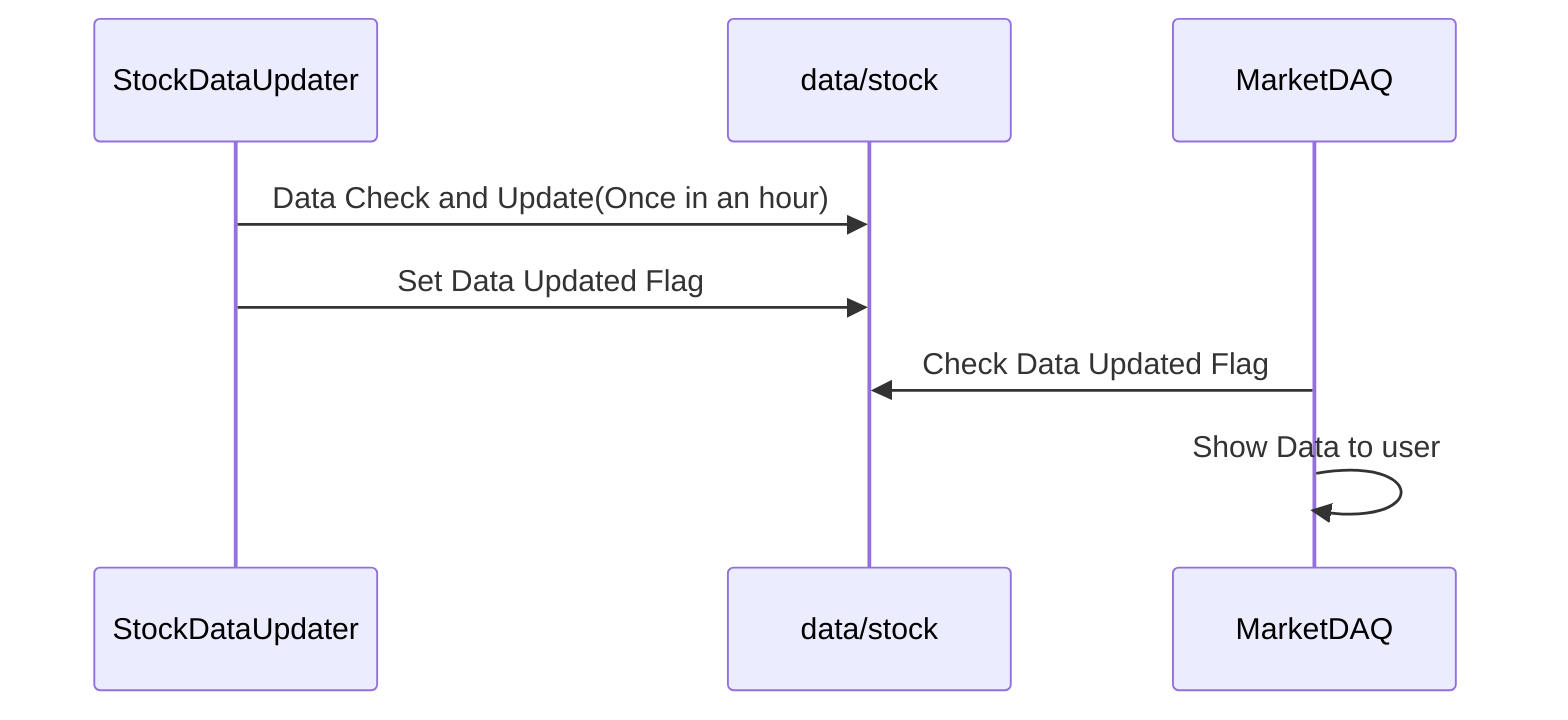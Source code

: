 sequenceDiagram
    StockDataUpdater ->> data/stock: Data Check and Update(Once in an hour)
    StockDataUpdater ->> data/stock: Set Data Updated Flag 
    MarketDAQ ->> data/stock: Check Data Updated Flag
    MarketDAQ ->> MarketDAQ: Show Data to user